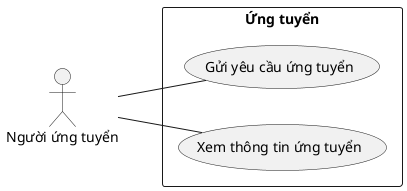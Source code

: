@startuml UngTuyen
left to right direction

actor "Người ứng tuyển" as nguoiUngTuyen

rectangle "Ứng tuyển" {
    usecase "Gửi yêu cầu ứng tuyển" as nopYeuCauUngTuyen
    usecase "Xem thông tin ứng tuyển" as xemTrangThaiYeuCauUngTuyen
}

nguoiUngTuyen -- nopYeuCauUngTuyen
nguoiUngTuyen -- xemTrangThaiYeuCauUngTuyen

@enduml
```